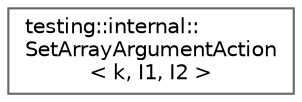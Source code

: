 digraph "Graphical Class Hierarchy"
{
 // LATEX_PDF_SIZE
  bgcolor="transparent";
  edge [fontname=Helvetica,fontsize=10,labelfontname=Helvetica,labelfontsize=10];
  node [fontname=Helvetica,fontsize=10,shape=box,height=0.2,width=0.4];
  rankdir="LR";
  Node0 [id="Node000000",label="testing::internal::\lSetArrayArgumentAction\l\< k, I1, I2 \>",height=0.2,width=0.4,color="grey40", fillcolor="white", style="filled",URL="$structtesting_1_1internal_1_1_set_array_argument_action.html",tooltip=" "];
}
